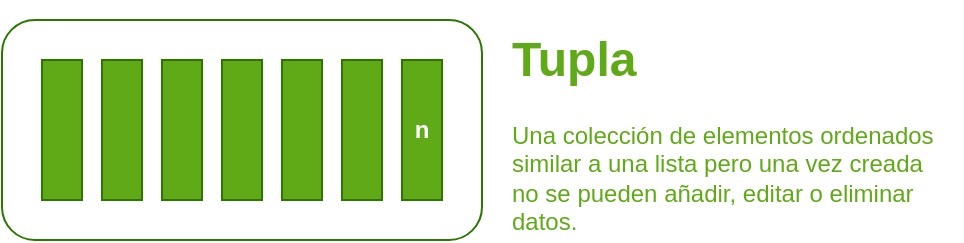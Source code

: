 <mxfile>
    <diagram id="_SzYpkR6AbXRJ1ouNUw5" name="Página-1">
        <mxGraphModel dx="622" dy="429" grid="1" gridSize="10" guides="1" tooltips="1" connect="1" arrows="1" fold="1" page="1" pageScale="1" pageWidth="827" pageHeight="1169" math="0" shadow="0">
            <root>
                <mxCell id="0"/>
                <mxCell id="1" parent="0"/>
                <mxCell id="20" value="" style="rounded=1;whiteSpace=wrap;html=1;strokeColor=#2D7600;fillColor=#FFFFFF;fontColor=#ffffff;" vertex="1" parent="1">
                    <mxGeometry x="60" y="170" width="240" height="110" as="geometry"/>
                </mxCell>
                <mxCell id="8" value="&lt;h1&gt;Tupla&lt;/h1&gt;&lt;p&gt;Una colección de elementos ordenados similar a una lista pero una vez creada no se pueden añadir, editar o eliminar datos.&lt;/p&gt;" style="text;html=1;strokeColor=none;fillColor=none;spacing=5;spacingTop=-20;whiteSpace=wrap;overflow=hidden;rounded=0;fontColor=#60A917;verticalAlign=top;" parent="1" vertex="1">
                    <mxGeometry x="310" y="170" width="230" height="110" as="geometry"/>
                </mxCell>
                <mxCell id="21" value="" style="rounded=0;whiteSpace=wrap;html=1;strokeColor=#2D7600;fillColor=#60a917;fontColor=#ffffff;" vertex="1" parent="1">
                    <mxGeometry x="80" y="190" width="20" height="70" as="geometry"/>
                </mxCell>
                <mxCell id="22" value="" style="rounded=0;whiteSpace=wrap;html=1;strokeColor=#2D7600;fillColor=#60a917;fontColor=#ffffff;" vertex="1" parent="1">
                    <mxGeometry x="110" y="190" width="20" height="70" as="geometry"/>
                </mxCell>
                <mxCell id="23" value="" style="rounded=0;whiteSpace=wrap;html=1;strokeColor=#2D7600;fillColor=#60a917;fontColor=#ffffff;" vertex="1" parent="1">
                    <mxGeometry x="140" y="190" width="20" height="70" as="geometry"/>
                </mxCell>
                <mxCell id="25" value="" style="rounded=0;whiteSpace=wrap;html=1;strokeColor=#2D7600;fillColor=#60a917;fontColor=#ffffff;" vertex="1" parent="1">
                    <mxGeometry x="170" y="190" width="20" height="70" as="geometry"/>
                </mxCell>
                <mxCell id="26" value="" style="rounded=0;whiteSpace=wrap;html=1;strokeColor=#2D7600;fillColor=#60a917;fontColor=#ffffff;" vertex="1" parent="1">
                    <mxGeometry x="200" y="190" width="20" height="70" as="geometry"/>
                </mxCell>
                <mxCell id="27" value="" style="rounded=0;whiteSpace=wrap;html=1;strokeColor=#2D7600;fillColor=#60a917;fontColor=#ffffff;" vertex="1" parent="1">
                    <mxGeometry x="230" y="190" width="20" height="70" as="geometry"/>
                </mxCell>
                <mxCell id="28" value="&lt;b&gt;n&lt;/b&gt;" style="rounded=0;whiteSpace=wrap;html=1;strokeColor=#2D7600;fillColor=#60a917;fontColor=#ffffff;" vertex="1" parent="1">
                    <mxGeometry x="260" y="190" width="20" height="70" as="geometry"/>
                </mxCell>
            </root>
        </mxGraphModel>
    </diagram>
</mxfile>